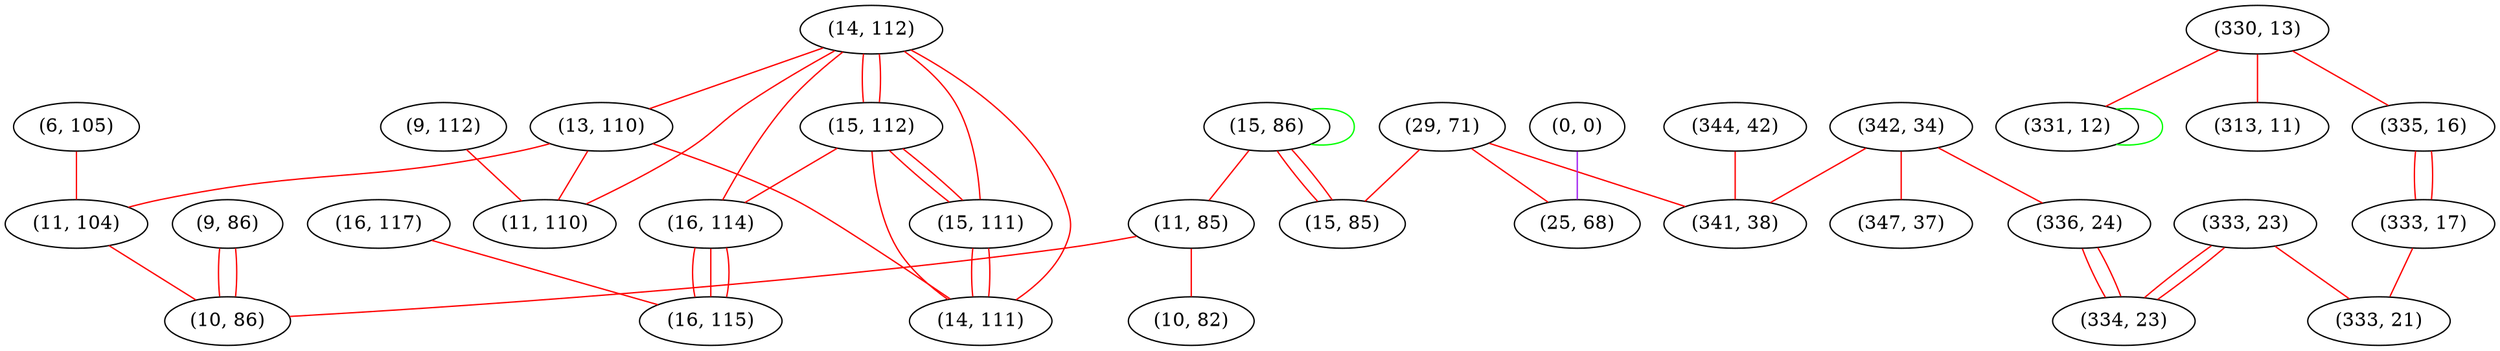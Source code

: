 graph "" {
"(15, 86)";
"(29, 71)";
"(14, 112)";
"(330, 13)";
"(342, 34)";
"(11, 85)";
"(15, 112)";
"(6, 105)";
"(333, 23)";
"(331, 12)";
"(15, 85)";
"(15, 111)";
"(13, 110)";
"(9, 112)";
"(16, 117)";
"(335, 16)";
"(0, 0)";
"(16, 114)";
"(11, 104)";
"(9, 86)";
"(333, 17)";
"(333, 21)";
"(347, 37)";
"(336, 24)";
"(344, 42)";
"(313, 11)";
"(25, 68)";
"(10, 82)";
"(14, 111)";
"(11, 110)";
"(341, 38)";
"(16, 115)";
"(10, 86)";
"(334, 23)";
"(15, 86)" -- "(15, 86)"  [color=green, key=0, weight=2];
"(15, 86)" -- "(15, 85)"  [color=red, key=0, weight=1];
"(15, 86)" -- "(15, 85)"  [color=red, key=1, weight=1];
"(15, 86)" -- "(11, 85)"  [color=red, key=0, weight=1];
"(29, 71)" -- "(341, 38)"  [color=red, key=0, weight=1];
"(29, 71)" -- "(15, 85)"  [color=red, key=0, weight=1];
"(29, 71)" -- "(25, 68)"  [color=red, key=0, weight=1];
"(14, 112)" -- "(13, 110)"  [color=red, key=0, weight=1];
"(14, 112)" -- "(15, 111)"  [color=red, key=0, weight=1];
"(14, 112)" -- "(14, 111)"  [color=red, key=0, weight=1];
"(14, 112)" -- "(11, 110)"  [color=red, key=0, weight=1];
"(14, 112)" -- "(15, 112)"  [color=red, key=0, weight=1];
"(14, 112)" -- "(15, 112)"  [color=red, key=1, weight=1];
"(14, 112)" -- "(16, 114)"  [color=red, key=0, weight=1];
"(330, 13)" -- "(331, 12)"  [color=red, key=0, weight=1];
"(330, 13)" -- "(313, 11)"  [color=red, key=0, weight=1];
"(330, 13)" -- "(335, 16)"  [color=red, key=0, weight=1];
"(342, 34)" -- "(341, 38)"  [color=red, key=0, weight=1];
"(342, 34)" -- "(336, 24)"  [color=red, key=0, weight=1];
"(342, 34)" -- "(347, 37)"  [color=red, key=0, weight=1];
"(11, 85)" -- "(10, 86)"  [color=red, key=0, weight=1];
"(11, 85)" -- "(10, 82)"  [color=red, key=0, weight=1];
"(15, 112)" -- "(14, 111)"  [color=red, key=0, weight=1];
"(15, 112)" -- "(15, 111)"  [color=red, key=0, weight=1];
"(15, 112)" -- "(15, 111)"  [color=red, key=1, weight=1];
"(15, 112)" -- "(16, 114)"  [color=red, key=0, weight=1];
"(6, 105)" -- "(11, 104)"  [color=red, key=0, weight=1];
"(333, 23)" -- "(334, 23)"  [color=red, key=0, weight=1];
"(333, 23)" -- "(334, 23)"  [color=red, key=1, weight=1];
"(333, 23)" -- "(333, 21)"  [color=red, key=0, weight=1];
"(331, 12)" -- "(331, 12)"  [color=green, key=0, weight=2];
"(15, 111)" -- "(14, 111)"  [color=red, key=0, weight=1];
"(15, 111)" -- "(14, 111)"  [color=red, key=1, weight=1];
"(13, 110)" -- "(11, 104)"  [color=red, key=0, weight=1];
"(13, 110)" -- "(14, 111)"  [color=red, key=0, weight=1];
"(13, 110)" -- "(11, 110)"  [color=red, key=0, weight=1];
"(9, 112)" -- "(11, 110)"  [color=red, key=0, weight=1];
"(16, 117)" -- "(16, 115)"  [color=red, key=0, weight=1];
"(335, 16)" -- "(333, 17)"  [color=red, key=0, weight=1];
"(335, 16)" -- "(333, 17)"  [color=red, key=1, weight=1];
"(0, 0)" -- "(25, 68)"  [color=purple, key=0, weight=4];
"(16, 114)" -- "(16, 115)"  [color=red, key=0, weight=1];
"(16, 114)" -- "(16, 115)"  [color=red, key=1, weight=1];
"(16, 114)" -- "(16, 115)"  [color=red, key=2, weight=1];
"(11, 104)" -- "(10, 86)"  [color=red, key=0, weight=1];
"(9, 86)" -- "(10, 86)"  [color=red, key=0, weight=1];
"(9, 86)" -- "(10, 86)"  [color=red, key=1, weight=1];
"(333, 17)" -- "(333, 21)"  [color=red, key=0, weight=1];
"(336, 24)" -- "(334, 23)"  [color=red, key=0, weight=1];
"(336, 24)" -- "(334, 23)"  [color=red, key=1, weight=1];
"(344, 42)" -- "(341, 38)"  [color=red, key=0, weight=1];
}
